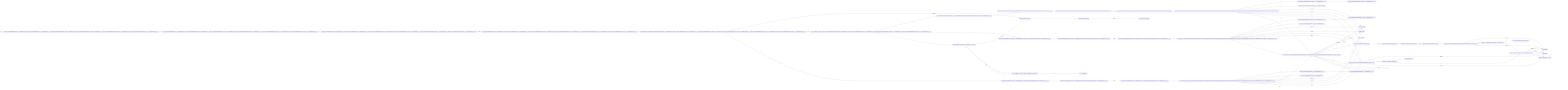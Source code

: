 stateDiagram-v2
direction LR
[*] --> po2jp09
state "0#fn_def:pub,fn,identifier@funcName,'(',')',':',identifier@retType,'{','}'\n0#fn_def:pub,fn,identifier@funcName,'(',')',':',identifier@retType,'{',__1,'}'\n0#fn_def:pub,fn,identifier@funcName,'(',param,')',':',identifier@retType,'{','}'\n0#fn_def:pub,fn,identifier@funcName,'(',param,')',':',identifier@retType,'{',__1,'}'\n0#fn_def:pub,fn,identifier@funcName,'(',param,__0,')',':',identifier@retType,'{','}'\n0#fn_def:pub,fn,identifier@funcName,'(',param,__0,')',':',identifier@retType,'{',__1,'}'" as po2jp09
po2jp09 --> pydeibd: #112;#117;#98;
state "1#fn_def:pub,fn,identifier@funcName,'(',')',':',identifier@retType,'{','}'\n1#fn_def:pub,fn,identifier@funcName,'(',')',':',identifier@retType,'{',__1,'}'\n1#fn_def:pub,fn,identifier@funcName,'(',param,')',':',identifier@retType,'{','}'\n1#fn_def:pub,fn,identifier@funcName,'(',param,')',':',identifier@retType,'{',__1,'}'\n1#fn_def:pub,fn,identifier@funcName,'(',param,__0,')',':',identifier@retType,'{','}'\n1#fn_def:pub,fn,identifier@funcName,'(',param,__0,')',':',identifier@retType,'{',__1,'}'" as pydeibd
pydeibd --> nqcuqcn: #102;#110;
state "2#fn_def:pub,fn,identifier@funcName,'(',')',':',identifier@retType,'{','}'\n2#fn_def:pub,fn,identifier@funcName,'(',')',':',identifier@retType,'{',__1,'}'\n2#fn_def:pub,fn,identifier@funcName,'(',param,')',':',identifier@retType,'{','}'\n2#fn_def:pub,fn,identifier@funcName,'(',param,')',':',identifier@retType,'{',__1,'}'\n2#fn_def:pub,fn,identifier@funcName,'(',param,__0,')',':',identifier@retType,'{','}'\n2#fn_def:pub,fn,identifier@funcName,'(',param,__0,')',':',identifier@retType,'{',__1,'}'" as nqcuqcn
nqcuqcn --> ng1zx1j: #105;#100;#101;#110;#116;#105;#102;#105;#101;#114;
state "3#fn_def:pub,fn,identifier@funcName,'(',')',':',identifier@retType,'{','}'\n3#fn_def:pub,fn,identifier@funcName,'(',')',':',identifier@retType,'{',__1,'}'\n3#fn_def:pub,fn,identifier@funcName,'(',param,')',':',identifier@retType,'{','}'\n3#fn_def:pub,fn,identifier@funcName,'(',param,')',':',identifier@retType,'{',__1,'}'\n3#fn_def:pub,fn,identifier@funcName,'(',param,__0,')',':',identifier@retType,'{','}'\n3#fn_def:pub,fn,identifier@funcName,'(',param,__0,')',':',identifier@retType,'{',__1,'}'" as ng1zx1j
ng1zx1j --> pcggcab: #39;#40;#39;
state "0#param:identifier,':',identifier\n4#fn_def:pub,fn,identifier@funcName,'(',')',':',identifier@retType,'{','}'\n4#fn_def:pub,fn,identifier@funcName,'(',')',':',identifier@retType,'{',__1,'}'\n4#fn_def:pub,fn,identifier@funcName,'(',param,')',':',identifier@retType,'{','}'\n4#fn_def:pub,fn,identifier@funcName,'(',param,')',':',identifier@retType,'{',__1,'}'\n4#fn_def:pub,fn,identifier@funcName,'(',param,__0,')',':',identifier@retType,'{','}'\n4#fn_def:pub,fn,identifier@funcName,'(',param,__0,')',':',identifier@retType,'{',__1,'}'" as pcggcab
pcggcab --> pa5q7mt: #105;#100;#101;#110;#116;#105;#102;#105;#101;#114;
pcggcab --> paepb5c: #112;#97;#114;#97;#109;
pcggcab --> pnzf4kv: #39;#41;#39;
state "1#param:identifier,':',identifier" as pa5q7mt
pa5q7mt --> npydk9m: #39;#58;#39;
state "0#__0:',',param\n0#__0:',',param,__0\n5#fn_def:pub,fn,identifier@funcName,'(',param,')',':',identifier@retType,'{','}'\n5#fn_def:pub,fn,identifier@funcName,'(',param,')',':',identifier@retType,'{',__1,'}'\n5#fn_def:pub,fn,identifier@funcName,'(',param,__0,')',':',identifier@retType,'{','}'\n5#fn_def:pub,fn,identifier@funcName,'(',param,__0,')',':',identifier@retType,'{',__1,'}'" as paepb5c
paepb5c --> p9p4fu7: #95;#95;#48;
paepb5c --> pyguyen: #39;#41;#39;
paepb5c --> peo9ole: #39;#44;#39;
state "5#fn_def:pub,fn,identifier@funcName,'(',')',':',identifier@retType,'{','}'\n5#fn_def:pub,fn,identifier@funcName,'(',')',':',identifier@retType,'{',__1,'}'" as pnzf4kv
pnzf4kv --> pjavrf3: #39;#58;#39;
state "2#param:identifier,':',identifier" as npydk9m
npydk9m --> p8ympt3: #105;#100;#101;#110;#116;#105;#102;#105;#101;#114;
state "6#fn_def:pub,fn,identifier@funcName,'(',param,__0,')',':',identifier@retType,'{','}'\n6#fn_def:pub,fn,identifier@funcName,'(',param,__0,')',':',identifier@retType,'{',__1,'}'" as p9p4fu7
p9p4fu7 --> ntojii9: #39;#41;#39;
state "6#fn_def:pub,fn,identifier@funcName,'(',param,')',':',identifier@retType,'{','}'\n6#fn_def:pub,fn,identifier@funcName,'(',param,')',':',identifier@retType,'{',__1,'}'" as pyguyen
pyguyen --> nwhm6pd: #39;#58;#39;
state "0#param:identifier,':',identifier\n1#__0:',',param\n1#__0:',',param,__0" as peo9ole
peo9ole --> pa5q7mt: #105;#100;#101;#110;#116;#105;#102;#105;#101;#114;
peo9ole --> ncn3xx6: #112;#97;#114;#97;#109;
state "6#fn_def:pub,fn,identifier@funcName,'(',')',':',identifier@retType,'{','}'\n6#fn_def:pub,fn,identifier@funcName,'(',')',':',identifier@retType,'{',__1,'}'" as pjavrf3
pjavrf3 --> pemce9b: #105;#100;#101;#110;#116;#105;#102;#105;#101;#114;
state "3#param:identifier,':',identifier" as p8ympt3
state "7#fn_def:pub,fn,identifier@funcName,'(',param,__0,')',':',identifier@retType,'{','}'\n7#fn_def:pub,fn,identifier@funcName,'(',param,__0,')',':',identifier@retType,'{',__1,'}'" as ntojii9
ntojii9 --> p1ywl4f: #39;#58;#39;
state "7#fn_def:pub,fn,identifier@funcName,'(',param,')',':',identifier@retType,'{','}'\n7#fn_def:pub,fn,identifier@funcName,'(',param,')',':',identifier@retType,'{',__1,'}'" as nwhm6pd
nwhm6pd --> nsez9u9: #105;#100;#101;#110;#116;#105;#102;#105;#101;#114;
state "0#__0:',',param\n0#__0:',',param,__0\n2#__0:',',param\n2#__0:',',param,__0" as ncn3xx6
ncn3xx6 --> pkr3hpp: #95;#95;#48;
ncn3xx6 --> peo9ole: #39;#44;#39;
state "7#fn_def:pub,fn,identifier@funcName,'(',')',':',identifier@retType,'{','}'\n7#fn_def:pub,fn,identifier@funcName,'(',')',':',identifier@retType,'{',__1,'}'" as pemce9b
pemce9b --> nj0qwv0: #39;#123;#39;
state "8#fn_def:pub,fn,identifier@funcName,'(',param,__0,')',':',identifier@retType,'{','}'\n8#fn_def:pub,fn,identifier@funcName,'(',param,__0,')',':',identifier@retType,'{',__1,'}'" as p1ywl4f
p1ywl4f --> pxmcor3: #105;#100;#101;#110;#116;#105;#102;#105;#101;#114;
state "8#fn_def:pub,fn,identifier@funcName,'(',param,')',':',identifier@retType,'{','}'\n8#fn_def:pub,fn,identifier@funcName,'(',param,')',':',identifier@retType,'{',__1,'}'" as nsez9u9
nsez9u9 --> n2wo4ik: #39;#123;#39;
state "3#__0:',',param,__0" as pkr3hpp
state "0#__1:stmt\n0#__1:stmt,__1\n0#assign_stmt:let,identifier,':',identifier,'=',exp,';'\n0#ret_stmt:return,exp,';'\n0#stmt:assign_stmt\n0#stmt:ret_stmt\n8#fn_def:pub,fn,identifier@funcName,'(',')',':',identifier@retType,'{','}'\n8#fn_def:pub,fn,identifier@funcName,'(',')',':',identifier@retType,'{',__1,'}'" as nj0qwv0
nj0qwv0 --> nra84rx: #95;#95;#49;
nj0qwv0 --> p5su59q: #39;#125;#39;
nj0qwv0 --> p6kgjg8: #97;#115;#115;#105;#103;#110;#95;#115;#116;#109;#116;
nj0qwv0 --> pmacv9i: #114;#101;#116;#95;#115;#116;#109;#116;
nj0qwv0 --> nky6gis: #108;#101;#116;
nj0qwv0 --> nlg96tq: #114;#101;#116;#117;#114;#110;
nj0qwv0 --> nzc1xss: #115;#116;#109;#116;
state "9#fn_def:pub,fn,identifier@funcName,'(',param,__0,')',':',identifier@retType,'{','}'\n9#fn_def:pub,fn,identifier@funcName,'(',param,__0,')',':',identifier@retType,'{',__1,'}'" as pxmcor3
pxmcor3 --> n30dgga: #39;#123;#39;
state "0#__1:stmt\n0#__1:stmt,__1\n0#assign_stmt:let,identifier,':',identifier,'=',exp,';'\n0#ret_stmt:return,exp,';'\n0#stmt:assign_stmt\n0#stmt:ret_stmt\n9#fn_def:pub,fn,identifier@funcName,'(',param,')',':',identifier@retType,'{','}'\n9#fn_def:pub,fn,identifier@funcName,'(',param,')',':',identifier@retType,'{',__1,'}'" as n2wo4ik
n2wo4ik --> pbne4to: #95;#95;#49;
n2wo4ik --> ndwxiyh: #39;#125;#39;
n2wo4ik --> p6kgjg8: #97;#115;#115;#105;#103;#110;#95;#115;#116;#109;#116;
n2wo4ik --> pmacv9i: #114;#101;#116;#95;#115;#116;#109;#116;
n2wo4ik --> nky6gis: #108;#101;#116;
n2wo4ik --> nlg96tq: #114;#101;#116;#117;#114;#110;
n2wo4ik --> nzc1xss: #115;#116;#109;#116;
state "9#fn_def:pub,fn,identifier@funcName,'(',')',':',identifier@retType,'{',__1,'}'" as nra84rx
nra84rx --> p7m5965: #39;#125;#39;
state "9#fn_def:pub,fn,identifier@funcName,'(',')',':',identifier@retType,'{','}'" as p5su59q
state "1#stmt:assign_stmt" as p6kgjg8
state "1#stmt:ret_stmt" as pmacv9i
state "1#assign_stmt:let,identifier,':',identifier,'=',exp,';'" as nky6gis
nky6gis --> n9hcnab: #105;#100;#101;#110;#116;#105;#102;#105;#101;#114;
state "0#exp:exp,'+',exp\n0#exp:identifier\n0#exp:integer\n1#ret_stmt:return,exp,';'" as nlg96tq
nlg96tq --> p6wsam0: #105;#100;#101;#110;#116;#105;#102;#105;#101;#114;
nlg96tq --> plp5ujb: #101;#120;#112;
nlg96tq --> nd4lsoh: #105;#110;#116;#101;#103;#101;#114;
state "0#__1:stmt\n0#__1:stmt,__1\n0#assign_stmt:let,identifier,':',identifier,'=',exp,';'\n0#ret_stmt:return,exp,';'\n0#stmt:assign_stmt\n0#stmt:ret_stmt\n1#__1:stmt\n1#__1:stmt,__1" as nzc1xss
nzc1xss --> nunfr2x: #95;#95;#49;
nzc1xss --> p6kgjg8: #97;#115;#115;#105;#103;#110;#95;#115;#116;#109;#116;
nzc1xss --> pmacv9i: #114;#101;#116;#95;#115;#116;#109;#116;
nzc1xss --> nky6gis: #108;#101;#116;
nzc1xss --> nlg96tq: #114;#101;#116;#117;#114;#110;
nzc1xss --> nzc1xss: #115;#116;#109;#116;
state "0#__1:stmt\n0#__1:stmt,__1\n0#assign_stmt:let,identifier,':',identifier,'=',exp,';'\n0#ret_stmt:return,exp,';'\n0#stmt:assign_stmt\n0#stmt:ret_stmt\n10#fn_def:pub,fn,identifier@funcName,'(',param,__0,')',':',identifier@retType,'{','}'\n10#fn_def:pub,fn,identifier@funcName,'(',param,__0,')',':',identifier@retType,'{',__1,'}'" as n30dgga
n30dgga --> pt6q7jb: #95;#95;#49;
n30dgga --> putqbr6: #39;#125;#39;
n30dgga --> p6kgjg8: #97;#115;#115;#105;#103;#110;#95;#115;#116;#109;#116;
n30dgga --> pmacv9i: #114;#101;#116;#95;#115;#116;#109;#116;
n30dgga --> nky6gis: #108;#101;#116;
n30dgga --> nlg96tq: #114;#101;#116;#117;#114;#110;
n30dgga --> nzc1xss: #115;#116;#109;#116;
state "10#fn_def:pub,fn,identifier@funcName,'(',param,')',':',identifier@retType,'{',__1,'}'" as pbne4to
pbne4to --> pvmk0gb: #39;#125;#39;
state "10#fn_def:pub,fn,identifier@funcName,'(',param,')',':',identifier@retType,'{','}'" as ndwxiyh
state "10#fn_def:pub,fn,identifier@funcName,'(',')',':',identifier@retType,'{',__1,'}'" as p7m5965
state "2#assign_stmt:let,identifier,':',identifier,'=',exp,';'" as n9hcnab
n9hcnab --> p1zh5y6: #39;#58;#39;
state "1#exp:identifier" as p6wsam0
state "1#exp:exp,'+',exp\n2#ret_stmt:return,exp,';'" as plp5ujb
plp5ujb --> pe52430: #39;#59;#39;
plp5ujb --> pr17hfj: #39;#43;#39;
state "1#exp:integer" as nd4lsoh
state "2#__1:stmt,__1" as nunfr2x
state "11#fn_def:pub,fn,identifier@funcName,'(',param,__0,')',':',identifier@retType,'{',__1,'}'" as pt6q7jb
pt6q7jb --> nejxoqi: #39;#125;#39;
state "11#fn_def:pub,fn,identifier@funcName,'(',param,__0,')',':',identifier@retType,'{','}'" as putqbr6
state "11#fn_def:pub,fn,identifier@funcName,'(',param,')',':',identifier@retType,'{',__1,'}'" as pvmk0gb
state "3#assign_stmt:let,identifier,':',identifier,'=',exp,';'" as p1zh5y6
p1zh5y6 --> pdgaz6n: #105;#100;#101;#110;#116;#105;#102;#105;#101;#114;
state "3#ret_stmt:return,exp,';'" as pe52430
state "0#exp:exp,'+',exp\n0#exp:identifier\n0#exp:integer\n2#exp:exp,'+',exp" as pr17hfj
pr17hfj --> p6wsam0: #105;#100;#101;#110;#116;#105;#102;#105;#101;#114;
pr17hfj --> pb6poro: #101;#120;#112;
pr17hfj --> nd4lsoh: #105;#110;#116;#101;#103;#101;#114;
state "12#fn_def:pub,fn,identifier@funcName,'(',param,__0,')',':',identifier@retType,'{',__1,'}'" as nejxoqi
state "4#assign_stmt:let,identifier,':',identifier,'=',exp,';'" as pdgaz6n
pdgaz6n --> nsmk0t4: #39;#61;#39;
state "1#exp:exp,'+',exp\n3#exp:exp,'+',exp" as pb6poro
pb6poro --> pr17hfj: #39;#43;#39;
state "0#exp:exp,'+',exp\n0#exp:identifier\n0#exp:integer\n5#assign_stmt:let,identifier,':',identifier,'=',exp,';'" as nsmk0t4
nsmk0t4 --> p6wsam0: #105;#100;#101;#110;#116;#105;#102;#105;#101;#114;
nsmk0t4 --> nxqrub7: #101;#120;#112;
nsmk0t4 --> nd4lsoh: #105;#110;#116;#101;#103;#101;#114;
state "1#exp:exp,'+',exp\n6#assign_stmt:let,identifier,':',identifier,'=',exp,';'" as nxqrub7
nxqrub7 --> nn6bn32: #39;#59;#39;
nxqrub7 --> pr17hfj: #39;#43;#39;
state "7#assign_stmt:let,identifier,':',identifier,'=',exp,';'" as nn6bn32